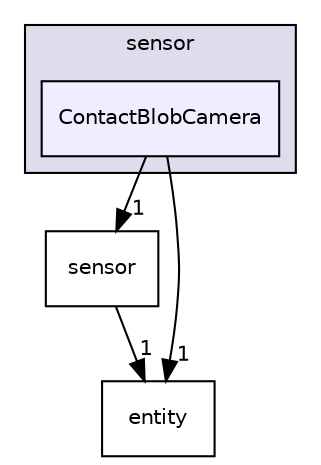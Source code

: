 digraph "/root/scrimmage/scrimmage/include/scrimmage/plugins/sensor/ContactBlobCamera" {
  compound=true
  node [ fontsize="10", fontname="Helvetica"];
  edge [ labelfontsize="10", labelfontname="Helvetica"];
  subgraph clusterdir_000479e1305f0edebbccb6008dd63eeb {
    graph [ bgcolor="#ddddee", pencolor="black", label="sensor" fontname="Helvetica", fontsize="10", URL="dir_000479e1305f0edebbccb6008dd63eeb.html"]
  dir_4faf5a0bcbe07442b31ab14545ab6d94 [shape=box, label="ContactBlobCamera", style="filled", fillcolor="#eeeeff", pencolor="black", URL="dir_4faf5a0bcbe07442b31ab14545ab6d94.html"];
  }
  dir_e87096b61398b9a30229e95697b76c91 [shape=box label="sensor" URL="dir_e87096b61398b9a30229e95697b76c91.html"];
  dir_5ef164da32927a27aef05eae2283c928 [shape=box label="entity" URL="dir_5ef164da32927a27aef05eae2283c928.html"];
  dir_4faf5a0bcbe07442b31ab14545ab6d94->dir_e87096b61398b9a30229e95697b76c91 [headlabel="1", labeldistance=1.5 headhref="dir_000134_000150.html"];
  dir_4faf5a0bcbe07442b31ab14545ab6d94->dir_5ef164da32927a27aef05eae2283c928 [headlabel="1", labeldistance=1.5 headhref="dir_000134_000008.html"];
  dir_e87096b61398b9a30229e95697b76c91->dir_5ef164da32927a27aef05eae2283c928 [headlabel="1", labeldistance=1.5 headhref="dir_000150_000008.html"];
}
